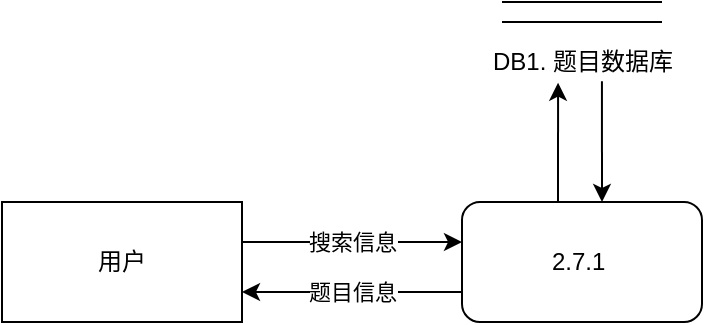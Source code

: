<mxfile version="17.1.5" type="github">
  <diagram id="UVID_QqjdCZU6TipgI9K" name="第 1 页">
    <mxGraphModel dx="782" dy="445" grid="1" gridSize="10" guides="1" tooltips="1" connect="1" arrows="1" fold="1" page="1" pageScale="1" pageWidth="827" pageHeight="1169" math="0" shadow="0">
      <root>
        <mxCell id="0" />
        <mxCell id="1" parent="0" />
        <mxCell id="jz4H8zgoXG45mw5CE7gB-1" value="用户" style="rounded=0;whiteSpace=wrap;html=1;" vertex="1" parent="1">
          <mxGeometry x="80" y="200" width="120" height="60" as="geometry" />
        </mxCell>
        <mxCell id="jz4H8zgoXG45mw5CE7gB-2" value="搜索信息" style="endArrow=classic;html=1;rounded=0;entryX=0;entryY=0.5;entryDx=0;entryDy=0;" edge="1" parent="1">
          <mxGeometry width="50" height="50" relative="1" as="geometry">
            <mxPoint x="200" y="220" as="sourcePoint" />
            <mxPoint x="310" y="220" as="targetPoint" />
          </mxGeometry>
        </mxCell>
        <mxCell id="jz4H8zgoXG45mw5CE7gB-4" value="2.7.1&amp;nbsp;" style="rounded=1;whiteSpace=wrap;html=1;" vertex="1" parent="1">
          <mxGeometry x="310" y="200" width="120" height="60" as="geometry" />
        </mxCell>
        <mxCell id="jz4H8zgoXG45mw5CE7gB-8" value="" style="group" vertex="1" connectable="0" parent="1">
          <mxGeometry x="322.5" y="100" width="95" height="40" as="geometry" />
        </mxCell>
        <mxCell id="jz4H8zgoXG45mw5CE7gB-9" value="" style="group" vertex="1" connectable="0" parent="jz4H8zgoXG45mw5CE7gB-8">
          <mxGeometry x="7.5" width="80" height="10" as="geometry" />
        </mxCell>
        <mxCell id="jz4H8zgoXG45mw5CE7gB-10" value="" style="endArrow=none;html=1;rounded=0;" edge="1" parent="jz4H8zgoXG45mw5CE7gB-9">
          <mxGeometry width="50" height="50" relative="1" as="geometry">
            <mxPoint as="sourcePoint" />
            <mxPoint x="80" as="targetPoint" />
          </mxGeometry>
        </mxCell>
        <mxCell id="jz4H8zgoXG45mw5CE7gB-11" value="" style="endArrow=none;html=1;rounded=0;" edge="1" parent="jz4H8zgoXG45mw5CE7gB-9">
          <mxGeometry width="50" height="50" relative="1" as="geometry">
            <mxPoint y="10" as="sourcePoint" />
            <mxPoint x="80" y="10" as="targetPoint" />
          </mxGeometry>
        </mxCell>
        <mxCell id="jz4H8zgoXG45mw5CE7gB-12" value="DB1. 题目数据库" style="text;html=1;strokeColor=none;fillColor=none;align=center;verticalAlign=middle;whiteSpace=wrap;rounded=0;" vertex="1" parent="jz4H8zgoXG45mw5CE7gB-8">
          <mxGeometry y="20" width="95" height="20" as="geometry" />
        </mxCell>
        <mxCell id="jz4H8zgoXG45mw5CE7gB-13" value="" style="endArrow=classic;html=1;rounded=0;entryX=0.374;entryY=1.017;entryDx=0;entryDy=0;entryPerimeter=0;" edge="1" parent="1" target="jz4H8zgoXG45mw5CE7gB-12">
          <mxGeometry width="50" height="50" relative="1" as="geometry">
            <mxPoint x="358" y="200" as="sourcePoint" />
            <mxPoint x="360" y="150" as="targetPoint" />
          </mxGeometry>
        </mxCell>
        <mxCell id="jz4H8zgoXG45mw5CE7gB-14" value="" style="endArrow=classic;html=1;rounded=0;exitX=0.605;exitY=0.983;exitDx=0;exitDy=0;exitPerimeter=0;" edge="1" parent="1" source="jz4H8zgoXG45mw5CE7gB-12">
          <mxGeometry width="50" height="50" relative="1" as="geometry">
            <mxPoint x="389" y="145" as="sourcePoint" />
            <mxPoint x="380" y="200" as="targetPoint" />
          </mxGeometry>
        </mxCell>
        <mxCell id="jz4H8zgoXG45mw5CE7gB-16" value="题目信息" style="endArrow=classic;html=1;rounded=0;entryX=1;entryY=0.75;entryDx=0;entryDy=0;exitX=0;exitY=0.75;exitDx=0;exitDy=0;" edge="1" parent="1" source="jz4H8zgoXG45mw5CE7gB-4" target="jz4H8zgoXG45mw5CE7gB-1">
          <mxGeometry width="50" height="50" relative="1" as="geometry">
            <mxPoint x="240" y="320" as="sourcePoint" />
            <mxPoint x="290" y="270" as="targetPoint" />
          </mxGeometry>
        </mxCell>
      </root>
    </mxGraphModel>
  </diagram>
</mxfile>
